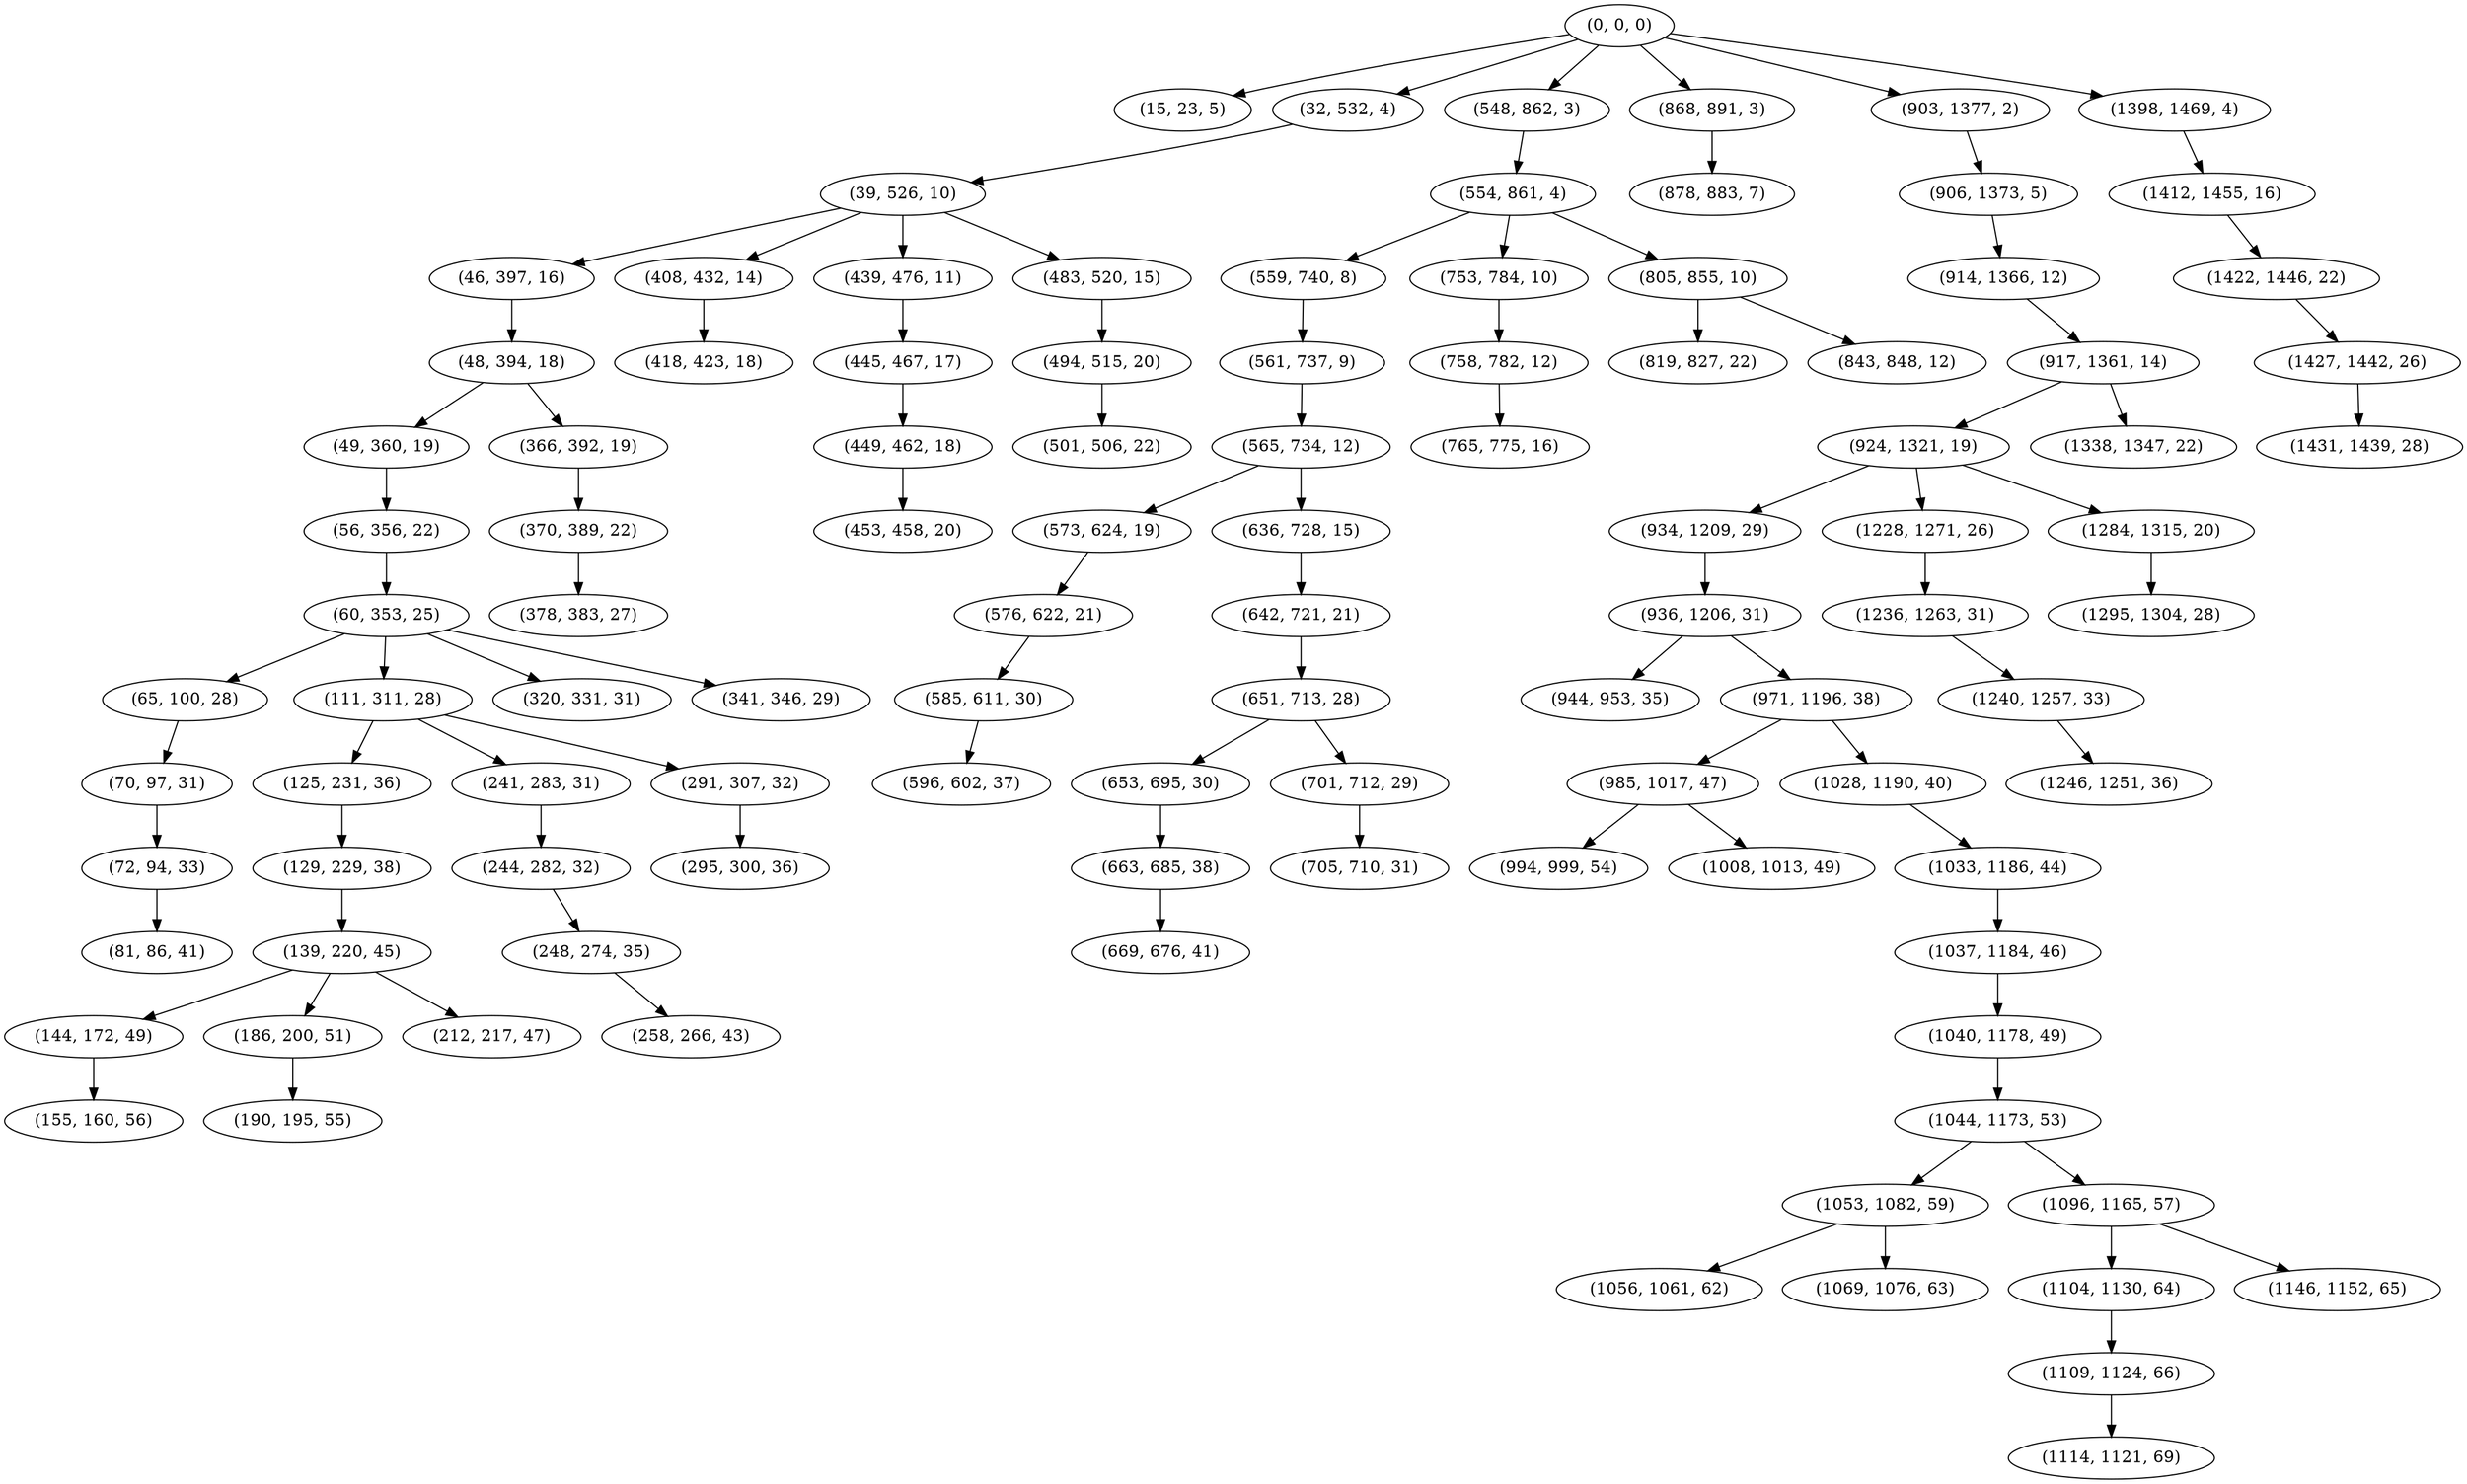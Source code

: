 digraph tree {
    "(0, 0, 0)";
    "(15, 23, 5)";
    "(32, 532, 4)";
    "(39, 526, 10)";
    "(46, 397, 16)";
    "(48, 394, 18)";
    "(49, 360, 19)";
    "(56, 356, 22)";
    "(60, 353, 25)";
    "(65, 100, 28)";
    "(70, 97, 31)";
    "(72, 94, 33)";
    "(81, 86, 41)";
    "(111, 311, 28)";
    "(125, 231, 36)";
    "(129, 229, 38)";
    "(139, 220, 45)";
    "(144, 172, 49)";
    "(155, 160, 56)";
    "(186, 200, 51)";
    "(190, 195, 55)";
    "(212, 217, 47)";
    "(241, 283, 31)";
    "(244, 282, 32)";
    "(248, 274, 35)";
    "(258, 266, 43)";
    "(291, 307, 32)";
    "(295, 300, 36)";
    "(320, 331, 31)";
    "(341, 346, 29)";
    "(366, 392, 19)";
    "(370, 389, 22)";
    "(378, 383, 27)";
    "(408, 432, 14)";
    "(418, 423, 18)";
    "(439, 476, 11)";
    "(445, 467, 17)";
    "(449, 462, 18)";
    "(453, 458, 20)";
    "(483, 520, 15)";
    "(494, 515, 20)";
    "(501, 506, 22)";
    "(548, 862, 3)";
    "(554, 861, 4)";
    "(559, 740, 8)";
    "(561, 737, 9)";
    "(565, 734, 12)";
    "(573, 624, 19)";
    "(576, 622, 21)";
    "(585, 611, 30)";
    "(596, 602, 37)";
    "(636, 728, 15)";
    "(642, 721, 21)";
    "(651, 713, 28)";
    "(653, 695, 30)";
    "(663, 685, 38)";
    "(669, 676, 41)";
    "(701, 712, 29)";
    "(705, 710, 31)";
    "(753, 784, 10)";
    "(758, 782, 12)";
    "(765, 775, 16)";
    "(805, 855, 10)";
    "(819, 827, 22)";
    "(843, 848, 12)";
    "(868, 891, 3)";
    "(878, 883, 7)";
    "(903, 1377, 2)";
    "(906, 1373, 5)";
    "(914, 1366, 12)";
    "(917, 1361, 14)";
    "(924, 1321, 19)";
    "(934, 1209, 29)";
    "(936, 1206, 31)";
    "(944, 953, 35)";
    "(971, 1196, 38)";
    "(985, 1017, 47)";
    "(994, 999, 54)";
    "(1008, 1013, 49)";
    "(1028, 1190, 40)";
    "(1033, 1186, 44)";
    "(1037, 1184, 46)";
    "(1040, 1178, 49)";
    "(1044, 1173, 53)";
    "(1053, 1082, 59)";
    "(1056, 1061, 62)";
    "(1069, 1076, 63)";
    "(1096, 1165, 57)";
    "(1104, 1130, 64)";
    "(1109, 1124, 66)";
    "(1114, 1121, 69)";
    "(1146, 1152, 65)";
    "(1228, 1271, 26)";
    "(1236, 1263, 31)";
    "(1240, 1257, 33)";
    "(1246, 1251, 36)";
    "(1284, 1315, 20)";
    "(1295, 1304, 28)";
    "(1338, 1347, 22)";
    "(1398, 1469, 4)";
    "(1412, 1455, 16)";
    "(1422, 1446, 22)";
    "(1427, 1442, 26)";
    "(1431, 1439, 28)";
    "(0, 0, 0)" -> "(15, 23, 5)";
    "(0, 0, 0)" -> "(32, 532, 4)";
    "(0, 0, 0)" -> "(548, 862, 3)";
    "(0, 0, 0)" -> "(868, 891, 3)";
    "(0, 0, 0)" -> "(903, 1377, 2)";
    "(0, 0, 0)" -> "(1398, 1469, 4)";
    "(32, 532, 4)" -> "(39, 526, 10)";
    "(39, 526, 10)" -> "(46, 397, 16)";
    "(39, 526, 10)" -> "(408, 432, 14)";
    "(39, 526, 10)" -> "(439, 476, 11)";
    "(39, 526, 10)" -> "(483, 520, 15)";
    "(46, 397, 16)" -> "(48, 394, 18)";
    "(48, 394, 18)" -> "(49, 360, 19)";
    "(48, 394, 18)" -> "(366, 392, 19)";
    "(49, 360, 19)" -> "(56, 356, 22)";
    "(56, 356, 22)" -> "(60, 353, 25)";
    "(60, 353, 25)" -> "(65, 100, 28)";
    "(60, 353, 25)" -> "(111, 311, 28)";
    "(60, 353, 25)" -> "(320, 331, 31)";
    "(60, 353, 25)" -> "(341, 346, 29)";
    "(65, 100, 28)" -> "(70, 97, 31)";
    "(70, 97, 31)" -> "(72, 94, 33)";
    "(72, 94, 33)" -> "(81, 86, 41)";
    "(111, 311, 28)" -> "(125, 231, 36)";
    "(111, 311, 28)" -> "(241, 283, 31)";
    "(111, 311, 28)" -> "(291, 307, 32)";
    "(125, 231, 36)" -> "(129, 229, 38)";
    "(129, 229, 38)" -> "(139, 220, 45)";
    "(139, 220, 45)" -> "(144, 172, 49)";
    "(139, 220, 45)" -> "(186, 200, 51)";
    "(139, 220, 45)" -> "(212, 217, 47)";
    "(144, 172, 49)" -> "(155, 160, 56)";
    "(186, 200, 51)" -> "(190, 195, 55)";
    "(241, 283, 31)" -> "(244, 282, 32)";
    "(244, 282, 32)" -> "(248, 274, 35)";
    "(248, 274, 35)" -> "(258, 266, 43)";
    "(291, 307, 32)" -> "(295, 300, 36)";
    "(366, 392, 19)" -> "(370, 389, 22)";
    "(370, 389, 22)" -> "(378, 383, 27)";
    "(408, 432, 14)" -> "(418, 423, 18)";
    "(439, 476, 11)" -> "(445, 467, 17)";
    "(445, 467, 17)" -> "(449, 462, 18)";
    "(449, 462, 18)" -> "(453, 458, 20)";
    "(483, 520, 15)" -> "(494, 515, 20)";
    "(494, 515, 20)" -> "(501, 506, 22)";
    "(548, 862, 3)" -> "(554, 861, 4)";
    "(554, 861, 4)" -> "(559, 740, 8)";
    "(554, 861, 4)" -> "(753, 784, 10)";
    "(554, 861, 4)" -> "(805, 855, 10)";
    "(559, 740, 8)" -> "(561, 737, 9)";
    "(561, 737, 9)" -> "(565, 734, 12)";
    "(565, 734, 12)" -> "(573, 624, 19)";
    "(565, 734, 12)" -> "(636, 728, 15)";
    "(573, 624, 19)" -> "(576, 622, 21)";
    "(576, 622, 21)" -> "(585, 611, 30)";
    "(585, 611, 30)" -> "(596, 602, 37)";
    "(636, 728, 15)" -> "(642, 721, 21)";
    "(642, 721, 21)" -> "(651, 713, 28)";
    "(651, 713, 28)" -> "(653, 695, 30)";
    "(651, 713, 28)" -> "(701, 712, 29)";
    "(653, 695, 30)" -> "(663, 685, 38)";
    "(663, 685, 38)" -> "(669, 676, 41)";
    "(701, 712, 29)" -> "(705, 710, 31)";
    "(753, 784, 10)" -> "(758, 782, 12)";
    "(758, 782, 12)" -> "(765, 775, 16)";
    "(805, 855, 10)" -> "(819, 827, 22)";
    "(805, 855, 10)" -> "(843, 848, 12)";
    "(868, 891, 3)" -> "(878, 883, 7)";
    "(903, 1377, 2)" -> "(906, 1373, 5)";
    "(906, 1373, 5)" -> "(914, 1366, 12)";
    "(914, 1366, 12)" -> "(917, 1361, 14)";
    "(917, 1361, 14)" -> "(924, 1321, 19)";
    "(917, 1361, 14)" -> "(1338, 1347, 22)";
    "(924, 1321, 19)" -> "(934, 1209, 29)";
    "(924, 1321, 19)" -> "(1228, 1271, 26)";
    "(924, 1321, 19)" -> "(1284, 1315, 20)";
    "(934, 1209, 29)" -> "(936, 1206, 31)";
    "(936, 1206, 31)" -> "(944, 953, 35)";
    "(936, 1206, 31)" -> "(971, 1196, 38)";
    "(971, 1196, 38)" -> "(985, 1017, 47)";
    "(971, 1196, 38)" -> "(1028, 1190, 40)";
    "(985, 1017, 47)" -> "(994, 999, 54)";
    "(985, 1017, 47)" -> "(1008, 1013, 49)";
    "(1028, 1190, 40)" -> "(1033, 1186, 44)";
    "(1033, 1186, 44)" -> "(1037, 1184, 46)";
    "(1037, 1184, 46)" -> "(1040, 1178, 49)";
    "(1040, 1178, 49)" -> "(1044, 1173, 53)";
    "(1044, 1173, 53)" -> "(1053, 1082, 59)";
    "(1044, 1173, 53)" -> "(1096, 1165, 57)";
    "(1053, 1082, 59)" -> "(1056, 1061, 62)";
    "(1053, 1082, 59)" -> "(1069, 1076, 63)";
    "(1096, 1165, 57)" -> "(1104, 1130, 64)";
    "(1096, 1165, 57)" -> "(1146, 1152, 65)";
    "(1104, 1130, 64)" -> "(1109, 1124, 66)";
    "(1109, 1124, 66)" -> "(1114, 1121, 69)";
    "(1228, 1271, 26)" -> "(1236, 1263, 31)";
    "(1236, 1263, 31)" -> "(1240, 1257, 33)";
    "(1240, 1257, 33)" -> "(1246, 1251, 36)";
    "(1284, 1315, 20)" -> "(1295, 1304, 28)";
    "(1398, 1469, 4)" -> "(1412, 1455, 16)";
    "(1412, 1455, 16)" -> "(1422, 1446, 22)";
    "(1422, 1446, 22)" -> "(1427, 1442, 26)";
    "(1427, 1442, 26)" -> "(1431, 1439, 28)";
}
